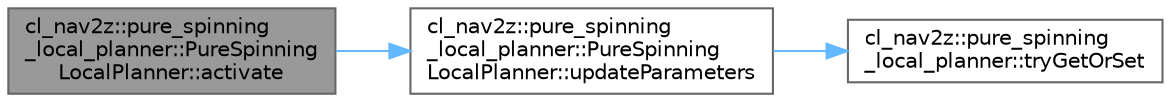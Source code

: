 digraph "cl_nav2z::pure_spinning_local_planner::PureSpinningLocalPlanner::activate"
{
 // LATEX_PDF_SIZE
  bgcolor="transparent";
  edge [fontname=Helvetica,fontsize=10,labelfontname=Helvetica,labelfontsize=10];
  node [fontname=Helvetica,fontsize=10,shape=box,height=0.2,width=0.4];
  rankdir="LR";
  Node1 [label="cl_nav2z::pure_spinning\l_local_planner::PureSpinning\lLocalPlanner::activate",height=0.2,width=0.4,color="gray40", fillcolor="grey60", style="filled", fontcolor="black",tooltip=" "];
  Node1 -> Node2 [color="steelblue1",style="solid"];
  Node2 [label="cl_nav2z::pure_spinning\l_local_planner::PureSpinning\lLocalPlanner::updateParameters",height=0.2,width=0.4,color="grey40", fillcolor="white", style="filled",URL="$classcl__nav2z_1_1pure__spinning__local__planner_1_1PureSpinningLocalPlanner.html#a98edf2ca12cd81634c54e3fe84254a82",tooltip=" "];
  Node2 -> Node3 [color="steelblue1",style="solid"];
  Node3 [label="cl_nav2z::pure_spinning\l_local_planner::tryGetOrSet",height=0.2,width=0.4,color="grey40", fillcolor="white", style="filled",URL="$namespacecl__nav2z_1_1pure__spinning__local__planner.html#ae259356343718184bed39cb2a384ce45",tooltip=" "];
}
